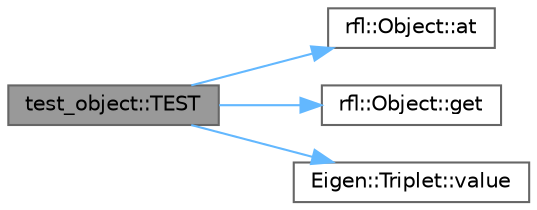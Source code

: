 digraph "test_object::TEST"
{
 // LATEX_PDF_SIZE
  bgcolor="transparent";
  edge [fontname=Helvetica,fontsize=10,labelfontname=Helvetica,labelfontsize=10];
  node [fontname=Helvetica,fontsize=10,shape=box,height=0.2,width=0.4];
  rankdir="LR";
  Node1 [id="Node000001",label="test_object::TEST",height=0.2,width=0.4,color="gray40", fillcolor="grey60", style="filled", fontcolor="black",tooltip=" "];
  Node1 -> Node2 [id="edge1_Node000001_Node000002",color="steelblue1",style="solid",tooltip=" "];
  Node2 [id="Node000002",label="rfl::Object::at",height=0.2,width=0.4,color="grey40", fillcolor="white", style="filled",URL="$classrfl_1_1_object.html#aed7eda3c05bc2283601d58313b7c9303",tooltip="Returns the element signified by the key or throws an exception."];
  Node1 -> Node3 [id="edge2_Node000001_Node000003",color="steelblue1",style="solid",tooltip=" "];
  Node3 [id="Node000003",label="rfl::Object::get",height=0.2,width=0.4,color="grey40", fillcolor="white", style="filled",URL="$classrfl_1_1_object.html#a87e98db71a42e465afae5b900258160d",tooltip="Returns a result wrapping the element signified by the key."];
  Node1 -> Node4 [id="edge3_Node000001_Node000004",color="steelblue1",style="solid",tooltip=" "];
  Node4 [id="Node000004",label="Eigen::Triplet::value",height=0.2,width=0.4,color="grey40", fillcolor="white", style="filled",URL="$class_eigen_1_1_triplet.html#ab11e2110141dc8f144992b0693e00580",tooltip=" "];
}
